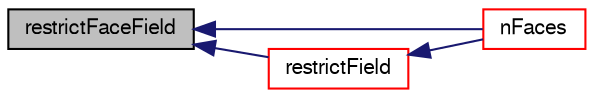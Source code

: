 digraph "restrictFaceField"
{
  bgcolor="transparent";
  edge [fontname="FreeSans",fontsize="10",labelfontname="FreeSans",labelfontsize="10"];
  node [fontname="FreeSans",fontsize="10",shape=record];
  rankdir="LR";
  Node1684 [label="restrictFaceField",height=0.2,width=0.4,color="black", fillcolor="grey75", style="filled", fontcolor="black"];
  Node1684 -> Node1685 [dir="back",color="midnightblue",fontsize="10",style="solid",fontname="FreeSans"];
  Node1685 [label="nFaces",height=0.2,width=0.4,color="red",URL="$a26970.html#afb7f337f99c970a8e63778e3fddc909c",tooltip="Return number of coarse faces (before processor agglomeration) "];
  Node1684 -> Node1687 [dir="back",color="midnightblue",fontsize="10",style="solid",fontname="FreeSans"];
  Node1687 [label="restrictField",height=0.2,width=0.4,color="red",URL="$a26970.html#a1859b2a6efbf2701dff3bcbf0b5d2a55",tooltip="Restrict (integrate by summation) cell field. "];
  Node1687 -> Node1685 [dir="back",color="midnightblue",fontsize="10",style="solid",fontname="FreeSans"];
}
